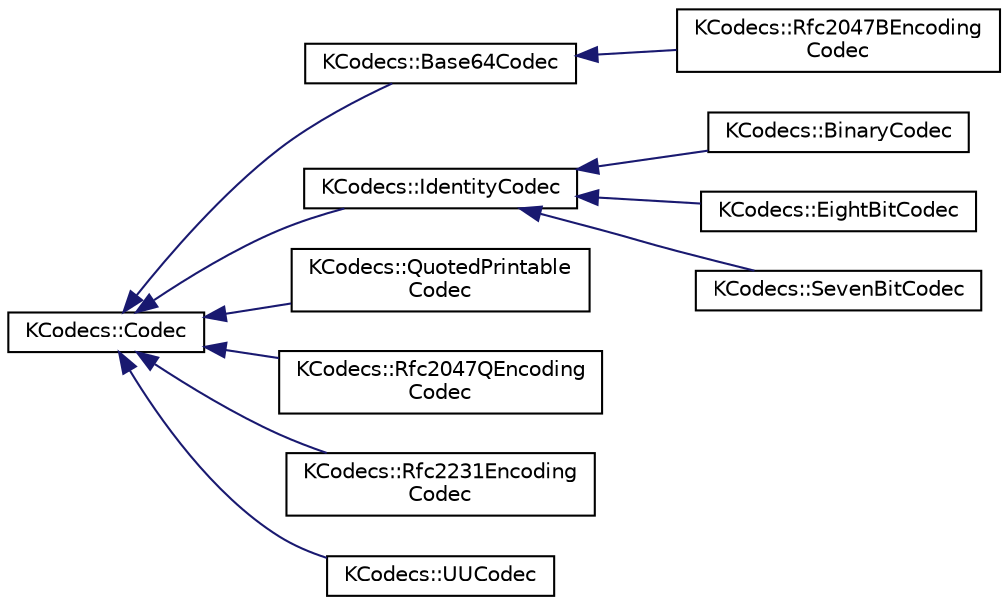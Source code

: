 digraph "Graphical Class Hierarchy"
{
  edge [fontname="Helvetica",fontsize="10",labelfontname="Helvetica",labelfontsize="10"];
  node [fontname="Helvetica",fontsize="10",shape=record];
  rankdir="LR";
  Node0 [label="KCodecs::Codec",height=0.2,width=0.4,color="black", fillcolor="white", style="filled",URL="$classKCodecs_1_1Codec.html",tooltip="An abstract base class of codecs for common mail transfer encodings. "];
  Node0 -> Node1 [dir="back",color="midnightblue",fontsize="10",style="solid",fontname="Helvetica"];
  Node1 [label="KCodecs::Base64Codec",height=0.2,width=0.4,color="black", fillcolor="white", style="filled",URL="$classKCodecs_1_1Base64Codec.html",tooltip="A class representing the codec for Base64 as specified in RFC2045. "];
  Node1 -> Node2 [dir="back",color="midnightblue",fontsize="10",style="solid",fontname="Helvetica"];
  Node2 [label="KCodecs::Rfc2047BEncoding\lCodec",height=0.2,width=0.4,color="black", fillcolor="white", style="filled",URL="$classKCodecs_1_1Rfc2047BEncodingCodec.html",tooltip="A class representing the codec for the B encoding as specified in RFC2047B. "];
  Node0 -> Node3 [dir="back",color="midnightblue",fontsize="10",style="solid",fontname="Helvetica"];
  Node3 [label="KCodecs::IdentityCodec",height=0.2,width=0.4,color="black", fillcolor="white", style="filled",URL="$classKCodecs_1_1IdentityCodec.html",tooltip="A class representing the Identify codec. "];
  Node3 -> Node4 [dir="back",color="midnightblue",fontsize="10",style="solid",fontname="Helvetica"];
  Node4 [label="KCodecs::BinaryCodec",height=0.2,width=0.4,color="black", fillcolor="white", style="filled",URL="$classKCodecs_1_1BinaryCodec.html",tooltip="A class representing the codec for eight-bit-binary. "];
  Node3 -> Node5 [dir="back",color="midnightblue",fontsize="10",style="solid",fontname="Helvetica"];
  Node5 [label="KCodecs::EightBitCodec",height=0.2,width=0.4,color="black", fillcolor="white", style="filled",URL="$classKCodecs_1_1EightBitCodec.html",tooltip="A class representing the codec for eight-bit-text. "];
  Node3 -> Node6 [dir="back",color="midnightblue",fontsize="10",style="solid",fontname="Helvetica"];
  Node6 [label="KCodecs::SevenBitCodec",height=0.2,width=0.4,color="black", fillcolor="white", style="filled",URL="$classKCodecs_1_1SevenBitCodec.html",tooltip="A class representing the codec for seven-bit-text. "];
  Node0 -> Node7 [dir="back",color="midnightblue",fontsize="10",style="solid",fontname="Helvetica"];
  Node7 [label="KCodecs::QuotedPrintable\lCodec",height=0.2,width=0.4,color="black", fillcolor="white", style="filled",URL="$classKCodecs_1_1QuotedPrintableCodec.html",tooltip="A class representing the codec for QuotedPrintable as specified in RFC2045 (section 6..."];
  Node0 -> Node8 [dir="back",color="midnightblue",fontsize="10",style="solid",fontname="Helvetica"];
  Node8 [label="KCodecs::Rfc2047QEncoding\lCodec",height=0.2,width=0.4,color="black", fillcolor="white", style="filled",URL="$classKCodecs_1_1Rfc2047QEncodingCodec.html",tooltip="A class representing the codec for the Q encoding as specified in RFC2047Q. "];
  Node0 -> Node9 [dir="back",color="midnightblue",fontsize="10",style="solid",fontname="Helvetica"];
  Node9 [label="KCodecs::Rfc2231Encoding\lCodec",height=0.2,width=0.4,color="black", fillcolor="white", style="filled",URL="$classKCodecs_1_1Rfc2231EncodingCodec.html",tooltip="A class representing the codec for RFC2231. "];
  Node0 -> Node10 [dir="back",color="midnightblue",fontsize="10",style="solid",fontname="Helvetica"];
  Node10 [label="KCodecs::UUCodec",height=0.2,width=0.4,color="black", fillcolor="white", style="filled",URL="$classKCodecs_1_1UUCodec.html",tooltip="A class representing the UUEncode codec. "];
}
